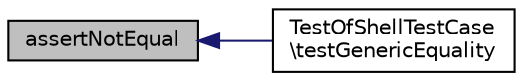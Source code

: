 digraph "assertNotEqual"
{
  edge [fontname="Helvetica",fontsize="10",labelfontname="Helvetica",labelfontsize="10"];
  node [fontname="Helvetica",fontsize="10",shape=record];
  rankdir="LR";
  Node1 [label="assertNotEqual",height=0.2,width=0.4,color="black", fillcolor="grey75", style="filled" fontcolor="black"];
  Node1 -> Node2 [dir="back",color="midnightblue",fontsize="10",style="solid",fontname="Helvetica"];
  Node2 [label="TestOfShellTestCase\l\\testGenericEquality",height=0.2,width=0.4,color="black", fillcolor="white", style="filled",URL="$class_test_of_shell_test_case.html#a41148e5885b329ce7e777d7a6dfc5c82"];
}
